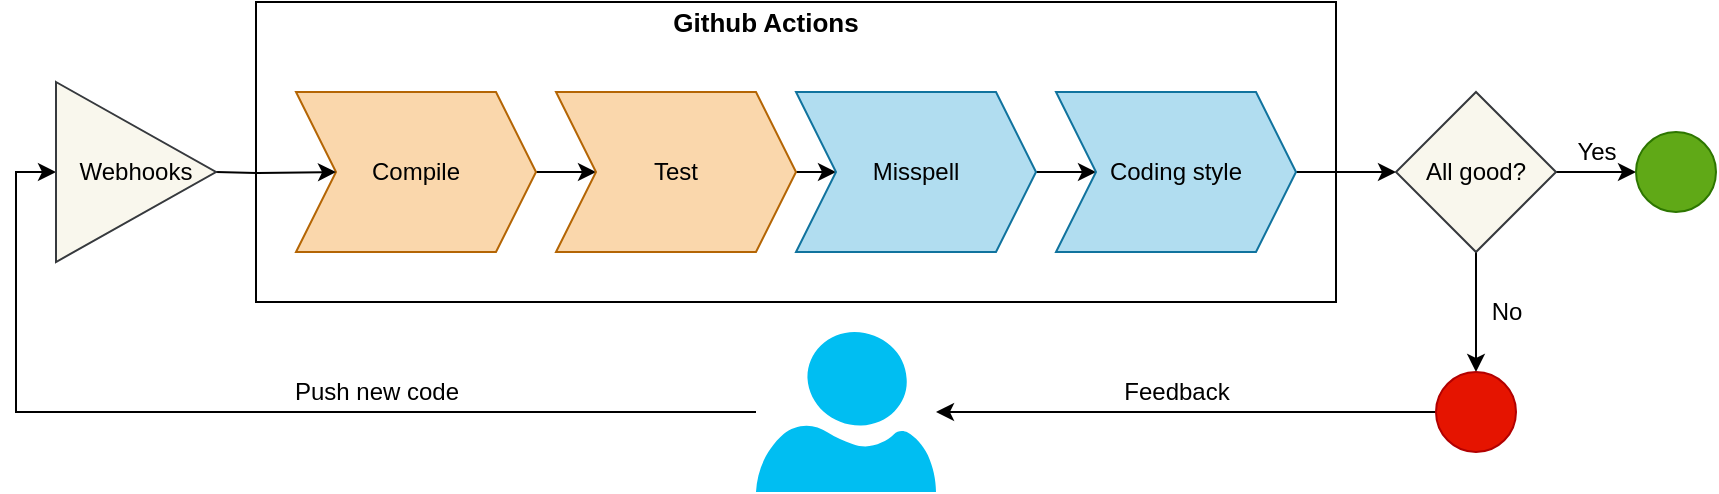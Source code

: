 <mxfile version="13.7.7" type="device"><diagram id="vu4pKOIMX1qT3hVogEos" name="Page-1"><mxGraphModel dx="2036" dy="694" grid="1" gridSize="10" guides="1" tooltips="1" connect="1" arrows="1" fold="1" page="1" pageScale="1" pageWidth="850" pageHeight="1100" math="0" shadow="0"><root><mxCell id="0"/><mxCell id="1" parent="0"/><mxCell id="RGuKOQPzoaLoS7L9QSSY-30" value="" style="rounded=0;whiteSpace=wrap;html=1;" vertex="1" parent="1"><mxGeometry x="100" y="135" width="540" height="150" as="geometry"/></mxCell><mxCell id="RGuKOQPzoaLoS7L9QSSY-9" style="edgeStyle=orthogonalEdgeStyle;rounded=0;orthogonalLoop=1;jettySize=auto;html=1;exitX=1;exitY=0.5;exitDx=0;exitDy=0;" edge="1" parent="1" source="RGuKOQPzoaLoS7L9QSSY-1" target="RGuKOQPzoaLoS7L9QSSY-6"><mxGeometry relative="1" as="geometry"/></mxCell><mxCell id="RGuKOQPzoaLoS7L9QSSY-1" value="Compile" style="shape=step;perimeter=stepPerimeter;whiteSpace=wrap;html=1;fixedSize=1;fillColor=#fad7ac;strokeColor=#b46504;" vertex="1" parent="1"><mxGeometry x="120" y="180" width="120" height="80" as="geometry"/></mxCell><mxCell id="RGuKOQPzoaLoS7L9QSSY-10" style="edgeStyle=orthogonalEdgeStyle;rounded=0;orthogonalLoop=1;jettySize=auto;html=1;exitX=1;exitY=0.5;exitDx=0;exitDy=0;entryX=0;entryY=0.5;entryDx=0;entryDy=0;" edge="1" parent="1" source="RGuKOQPzoaLoS7L9QSSY-6" target="RGuKOQPzoaLoS7L9QSSY-7"><mxGeometry relative="1" as="geometry"/></mxCell><mxCell id="RGuKOQPzoaLoS7L9QSSY-6" value="Test" style="shape=step;perimeter=stepPerimeter;whiteSpace=wrap;html=1;fixedSize=1;fillColor=#fad7ac;strokeColor=#b46504;" vertex="1" parent="1"><mxGeometry x="250" y="180" width="120" height="80" as="geometry"/></mxCell><mxCell id="RGuKOQPzoaLoS7L9QSSY-11" style="edgeStyle=orthogonalEdgeStyle;rounded=0;orthogonalLoop=1;jettySize=auto;html=1;exitX=1;exitY=0.5;exitDx=0;exitDy=0;" edge="1" parent="1" source="RGuKOQPzoaLoS7L9QSSY-7" target="RGuKOQPzoaLoS7L9QSSY-8"><mxGeometry relative="1" as="geometry"/></mxCell><mxCell id="RGuKOQPzoaLoS7L9QSSY-7" value="Misspell" style="shape=step;perimeter=stepPerimeter;whiteSpace=wrap;html=1;fixedSize=1;fillColor=#b1ddf0;strokeColor=#10739e;" vertex="1" parent="1"><mxGeometry x="370" y="180" width="120" height="80" as="geometry"/></mxCell><mxCell id="RGuKOQPzoaLoS7L9QSSY-15" style="edgeStyle=orthogonalEdgeStyle;rounded=0;orthogonalLoop=1;jettySize=auto;html=1;exitX=1;exitY=0.5;exitDx=0;exitDy=0;entryX=0;entryY=0.5;entryDx=0;entryDy=0;" edge="1" parent="1" source="RGuKOQPzoaLoS7L9QSSY-8" target="RGuKOQPzoaLoS7L9QSSY-14"><mxGeometry relative="1" as="geometry"/></mxCell><mxCell id="RGuKOQPzoaLoS7L9QSSY-8" value="Coding style" style="shape=step;perimeter=stepPerimeter;whiteSpace=wrap;html=1;fixedSize=1;fillColor=#b1ddf0;strokeColor=#10739e;" vertex="1" parent="1"><mxGeometry x="500" y="180" width="120" height="80" as="geometry"/></mxCell><mxCell id="RGuKOQPzoaLoS7L9QSSY-17" style="edgeStyle=orthogonalEdgeStyle;rounded=0;orthogonalLoop=1;jettySize=auto;html=1;exitX=0.5;exitY=1;exitDx=0;exitDy=0;entryX=0.5;entryY=0;entryDx=0;entryDy=0;" edge="1" parent="1" source="RGuKOQPzoaLoS7L9QSSY-14" target="RGuKOQPzoaLoS7L9QSSY-16"><mxGeometry relative="1" as="geometry"/></mxCell><mxCell id="RGuKOQPzoaLoS7L9QSSY-19" style="edgeStyle=orthogonalEdgeStyle;rounded=0;orthogonalLoop=1;jettySize=auto;html=1;exitX=1;exitY=0.5;exitDx=0;exitDy=0;entryX=0;entryY=0.5;entryDx=0;entryDy=0;" edge="1" parent="1" source="RGuKOQPzoaLoS7L9QSSY-14" target="RGuKOQPzoaLoS7L9QSSY-18"><mxGeometry relative="1" as="geometry"/></mxCell><mxCell id="RGuKOQPzoaLoS7L9QSSY-14" value="All good?" style="rhombus;whiteSpace=wrap;html=1;fillColor=#f9f7ed;strokeColor=#36393d;" vertex="1" parent="1"><mxGeometry x="670" y="180" width="80" height="80" as="geometry"/></mxCell><mxCell id="RGuKOQPzoaLoS7L9QSSY-28" style="edgeStyle=orthogonalEdgeStyle;rounded=0;orthogonalLoop=1;jettySize=auto;html=1;exitX=0;exitY=0.5;exitDx=0;exitDy=0;" edge="1" parent="1" source="RGuKOQPzoaLoS7L9QSSY-16" target="RGuKOQPzoaLoS7L9QSSY-22"><mxGeometry relative="1" as="geometry"/></mxCell><mxCell id="RGuKOQPzoaLoS7L9QSSY-16" value="" style="ellipse;whiteSpace=wrap;html=1;aspect=fixed;fillColor=#e51400;strokeColor=#B20000;fontColor=#ffffff;" vertex="1" parent="1"><mxGeometry x="690" y="320" width="40" height="40" as="geometry"/></mxCell><mxCell id="RGuKOQPzoaLoS7L9QSSY-18" value="" style="ellipse;whiteSpace=wrap;html=1;aspect=fixed;fillColor=#60a917;strokeColor=#2D7600;fontColor=#ffffff;" vertex="1" parent="1"><mxGeometry x="790" y="200" width="40" height="40" as="geometry"/></mxCell><mxCell id="RGuKOQPzoaLoS7L9QSSY-21" style="edgeStyle=orthogonalEdgeStyle;rounded=0;orthogonalLoop=1;jettySize=auto;html=1;" edge="1" parent="1" target="RGuKOQPzoaLoS7L9QSSY-1"><mxGeometry relative="1" as="geometry"><mxPoint x="80" y="220" as="sourcePoint"/></mxGeometry></mxCell><mxCell id="RGuKOQPzoaLoS7L9QSSY-23" style="edgeStyle=orthogonalEdgeStyle;rounded=0;orthogonalLoop=1;jettySize=auto;html=1;entryX=0;entryY=0.5;entryDx=0;entryDy=0;" edge="1" parent="1" source="RGuKOQPzoaLoS7L9QSSY-22" target="RGuKOQPzoaLoS7L9QSSY-24"><mxGeometry relative="1" as="geometry"/></mxCell><mxCell id="RGuKOQPzoaLoS7L9QSSY-22" value="" style="verticalLabelPosition=bottom;html=1;verticalAlign=top;align=center;strokeColor=none;fillColor=#00BEF2;shape=mxgraph.azure.user;" vertex="1" parent="1"><mxGeometry x="350" y="300" width="90" height="80" as="geometry"/></mxCell><mxCell id="RGuKOQPzoaLoS7L9QSSY-24" value="Webhooks" style="triangle;whiteSpace=wrap;html=1;fillColor=#f9f7ed;strokeColor=#36393d;" vertex="1" parent="1"><mxGeometry y="175" width="80" height="90" as="geometry"/></mxCell><mxCell id="RGuKOQPzoaLoS7L9QSSY-25" value="Push new code" style="text;html=1;align=center;verticalAlign=middle;resizable=0;points=[];autosize=1;" vertex="1" parent="1"><mxGeometry x="110" y="320" width="100" height="20" as="geometry"/></mxCell><mxCell id="RGuKOQPzoaLoS7L9QSSY-26" value="Yes" style="text;html=1;align=center;verticalAlign=middle;resizable=0;points=[];autosize=1;" vertex="1" parent="1"><mxGeometry x="750" y="200" width="40" height="20" as="geometry"/></mxCell><mxCell id="RGuKOQPzoaLoS7L9QSSY-27" value="No" style="text;html=1;align=center;verticalAlign=middle;resizable=0;points=[];autosize=1;" vertex="1" parent="1"><mxGeometry x="710" y="280" width="30" height="20" as="geometry"/></mxCell><mxCell id="RGuKOQPzoaLoS7L9QSSY-29" value="Feedback" style="text;html=1;align=center;verticalAlign=middle;resizable=0;points=[];autosize=1;" vertex="1" parent="1"><mxGeometry x="525" y="320" width="70" height="20" as="geometry"/></mxCell><mxCell id="RGuKOQPzoaLoS7L9QSSY-32" value="&lt;b&gt;&lt;font style=&quot;font-size: 13px&quot;&gt;Github Actions&lt;/font&gt;&lt;/b&gt;" style="text;html=1;strokeColor=none;fillColor=none;align=center;verticalAlign=middle;whiteSpace=wrap;rounded=0;" vertex="1" parent="1"><mxGeometry x="250" y="140" width="210" height="10" as="geometry"/></mxCell></root></mxGraphModel></diagram></mxfile>